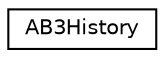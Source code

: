 digraph "Graphical Class Hierarchy"
{
 // LATEX_PDF_SIZE
  edge [fontname="Helvetica",fontsize="10",labelfontname="Helvetica",labelfontsize="10"];
  node [fontname="Helvetica",fontsize="10",shape=record];
  rankdir="LR";
  Node0 [label="AB3History",height=0.2,width=0.4,color="black", fillcolor="white", style="filled",URL="$structpFlow_1_1AB3History.html",tooltip=" "];
}
